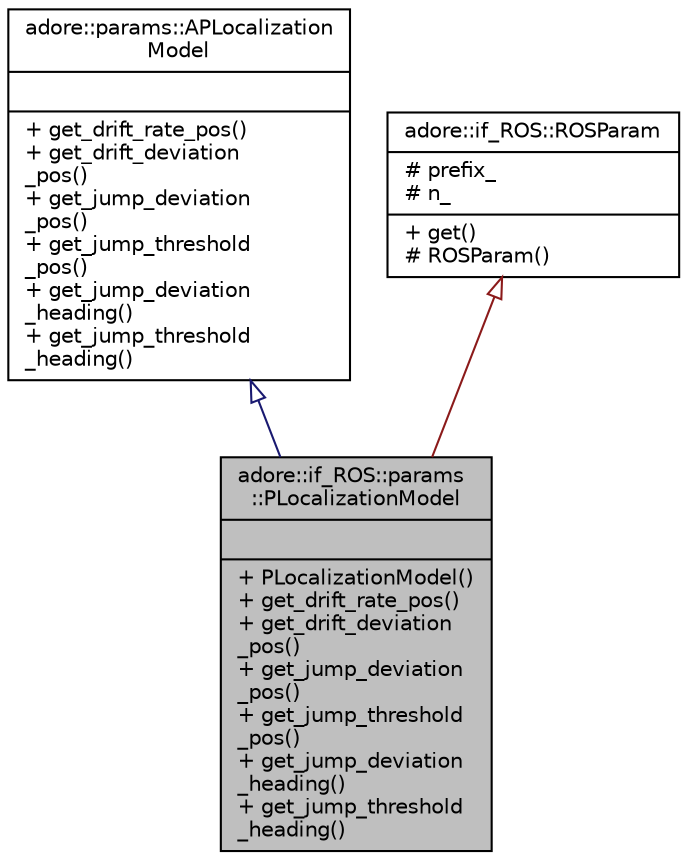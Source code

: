 digraph "adore::if_ROS::params::PLocalizationModel"
{
 // LATEX_PDF_SIZE
  edge [fontname="Helvetica",fontsize="10",labelfontname="Helvetica",labelfontsize="10"];
  node [fontname="Helvetica",fontsize="10",shape=record];
  Node1 [label="{adore::if_ROS::params\l::PLocalizationModel\n||+ PLocalizationModel()\l+ get_drift_rate_pos()\l+ get_drift_deviation\l_pos()\l+ get_jump_deviation\l_pos()\l+ get_jump_threshold\l_pos()\l+ get_jump_deviation\l_heading()\l+ get_jump_threshold\l_heading()\l}",height=0.2,width=0.4,color="black", fillcolor="grey75", style="filled", fontcolor="black",tooltip=" "];
  Node2 -> Node1 [dir="back",color="midnightblue",fontsize="10",style="solid",arrowtail="onormal",fontname="Helvetica"];
  Node2 [label="{adore::params::APLocalization\lModel\n||+ get_drift_rate_pos()\l+ get_drift_deviation\l_pos()\l+ get_jump_deviation\l_pos()\l+ get_jump_threshold\l_pos()\l+ get_jump_deviation\l_heading()\l+ get_jump_threshold\l_heading()\l}",height=0.2,width=0.4,color="black", fillcolor="white", style="filled",URL="$classadore_1_1params_1_1APLocalizationModel.html",tooltip="abstract class containing parameters which configure localization state estimation model"];
  Node3 -> Node1 [dir="back",color="firebrick4",fontsize="10",style="solid",arrowtail="onormal",fontname="Helvetica"];
  Node3 [label="{adore::if_ROS::ROSParam\n|# prefix_\l# n_\l|+ get()\l# ROSParam()\l}",height=0.2,width=0.4,color="black", fillcolor="white", style="filled",URL="$classadore_1_1if__ROS_1_1ROSParam.html",tooltip=" "];
}
